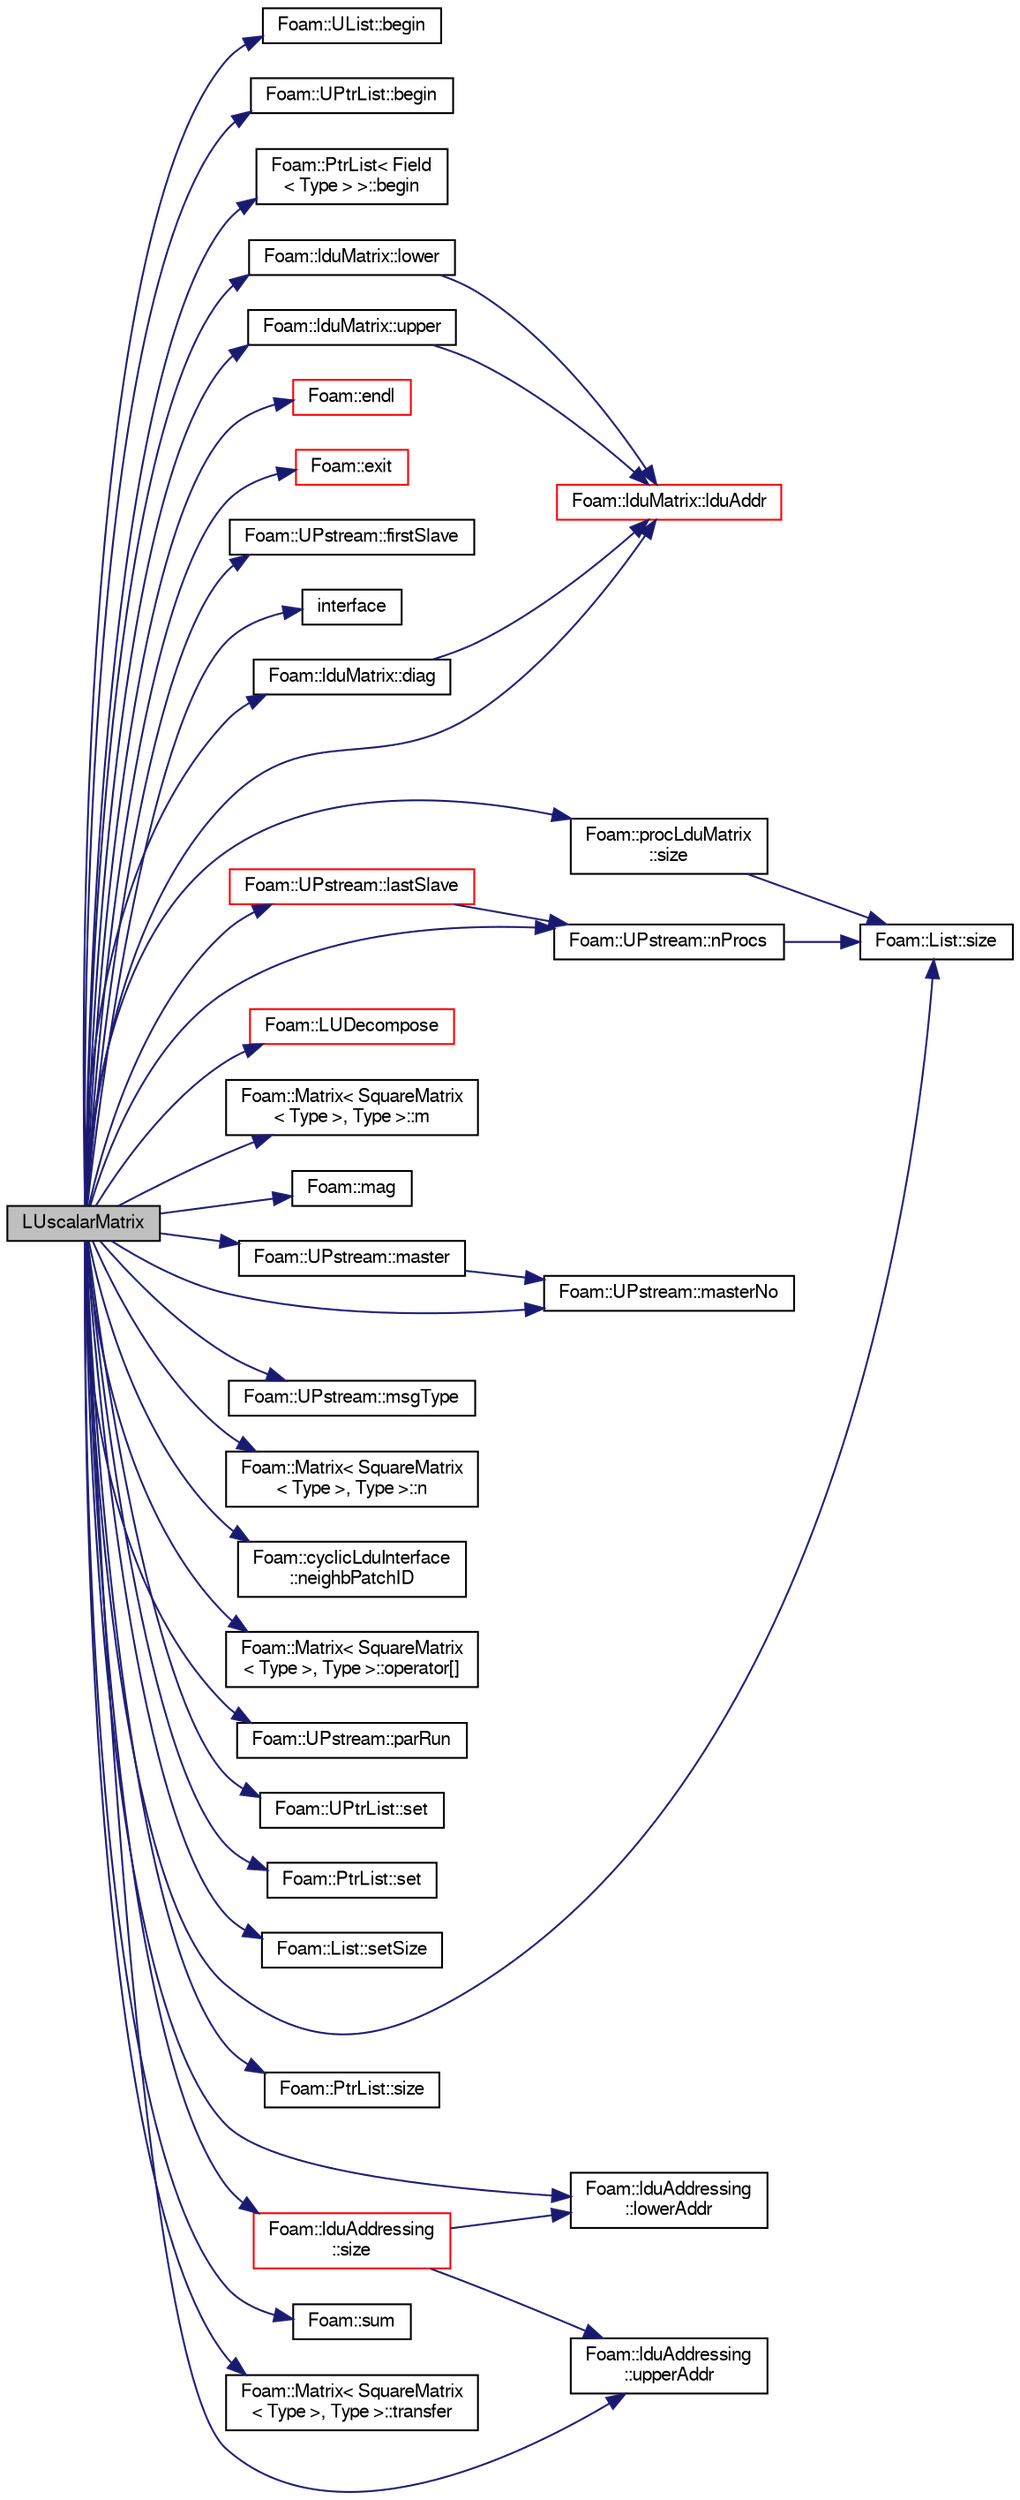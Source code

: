 digraph "LUscalarMatrix"
{
  bgcolor="transparent";
  edge [fontname="FreeSans",fontsize="10",labelfontname="FreeSans",labelfontsize="10"];
  node [fontname="FreeSans",fontsize="10",shape=record];
  rankdir="LR";
  Node4 [label="LUscalarMatrix",height=0.2,width=0.4,color="black", fillcolor="grey75", style="filled", fontcolor="black"];
  Node4 -> Node5 [color="midnightblue",fontsize="10",style="solid",fontname="FreeSans"];
  Node5 [label="Foam::UList::begin",height=0.2,width=0.4,color="black",URL="$a25698.html#a8a0643ef7f391465066f7f07d45ce934",tooltip="Return an iterator to begin traversing the UList. "];
  Node4 -> Node6 [color="midnightblue",fontsize="10",style="solid",fontname="FreeSans"];
  Node6 [label="Foam::UPtrList::begin",height=0.2,width=0.4,color="black",URL="$a25990.html#a169ad4153b300672ec298a08076e707b",tooltip="Return an iterator to begin traversing the UPtrList. "];
  Node4 -> Node7 [color="midnightblue",fontsize="10",style="solid",fontname="FreeSans"];
  Node7 [label="Foam::PtrList\< Field\l\< Type \> \>::begin",height=0.2,width=0.4,color="black",URL="$a25914.html#a96855853d384370c7e789b6b8e041af7",tooltip="Return an iterator to begin traversing the PtrList. "];
  Node4 -> Node8 [color="midnightblue",fontsize="10",style="solid",fontname="FreeSans"];
  Node8 [label="Foam::lduMatrix::diag",height=0.2,width=0.4,color="black",URL="$a26882.html#a9140aaa9630c2cba2fe28369a649f2f0"];
  Node8 -> Node9 [color="midnightblue",fontsize="10",style="solid",fontname="FreeSans"];
  Node9 [label="Foam::lduMatrix::lduAddr",height=0.2,width=0.4,color="red",URL="$a26882.html#a9b4176b96c4c508a072b5c69fb71b861",tooltip="Return the LDU addressing. "];
  Node4 -> Node11 [color="midnightblue",fontsize="10",style="solid",fontname="FreeSans"];
  Node11 [label="Foam::endl",height=0.2,width=0.4,color="red",URL="$a21124.html#a2db8fe02a0d3909e9351bb4275b23ce4",tooltip="Add newline and flush stream. "];
  Node4 -> Node13 [color="midnightblue",fontsize="10",style="solid",fontname="FreeSans"];
  Node13 [label="Foam::exit",height=0.2,width=0.4,color="red",URL="$a21124.html#a06ca7250d8e89caf05243ec094843642"];
  Node4 -> Node58 [color="midnightblue",fontsize="10",style="solid",fontname="FreeSans"];
  Node58 [label="Foam::UPstream::firstSlave",height=0.2,width=0.4,color="black",URL="$a26270.html#acf61876860b10a79aff95e52dd0c533f",tooltip="Process index of first slave. "];
  Node4 -> Node59 [color="midnightblue",fontsize="10",style="solid",fontname="FreeSans"];
  Node59 [label="interface",height=0.2,width=0.4,color="black",URL="$a39119.html#a8c09a0b889457752a4a7c285d39f7787"];
  Node4 -> Node60 [color="midnightblue",fontsize="10",style="solid",fontname="FreeSans"];
  Node60 [label="Foam::UPstream::lastSlave",height=0.2,width=0.4,color="red",URL="$a26270.html#a6ba6de79b96f3b7f2d987b2b657f47e1",tooltip="Process index of last slave. "];
  Node60 -> Node61 [color="midnightblue",fontsize="10",style="solid",fontname="FreeSans"];
  Node61 [label="Foam::UPstream::nProcs",height=0.2,width=0.4,color="black",URL="$a26270.html#aada0e04d8127eda8ee95be0772754a4f",tooltip="Number of processes in parallel run. "];
  Node61 -> Node62 [color="midnightblue",fontsize="10",style="solid",fontname="FreeSans"];
  Node62 [label="Foam::List::size",height=0.2,width=0.4,color="black",URL="$a25694.html#a8a5f6fa29bd4b500caf186f60245b384",tooltip="Override size to be inconsistent with allocated storage. "];
  Node4 -> Node9 [color="midnightblue",fontsize="10",style="solid",fontname="FreeSans"];
  Node4 -> Node65 [color="midnightblue",fontsize="10",style="solid",fontname="FreeSans"];
  Node65 [label="Foam::lduMatrix::lower",height=0.2,width=0.4,color="black",URL="$a26882.html#a734a4ef740d3c42f77537ecea178a161"];
  Node65 -> Node9 [color="midnightblue",fontsize="10",style="solid",fontname="FreeSans"];
  Node4 -> Node66 [color="midnightblue",fontsize="10",style="solid",fontname="FreeSans"];
  Node66 [label="Foam::lduAddressing\l::lowerAddr",height=0.2,width=0.4,color="black",URL="$a26850.html#acd71c2321f86cb61103e8d46142d19b3",tooltip="Return lower addressing. "];
  Node4 -> Node67 [color="midnightblue",fontsize="10",style="solid",fontname="FreeSans"];
  Node67 [label="Foam::LUDecompose",height=0.2,width=0.4,color="red",URL="$a21124.html#a4c90a8a26de44c9bed71aef2138ce997",tooltip="LU decompose the matrix with pivoting. "];
  Node4 -> Node69 [color="midnightblue",fontsize="10",style="solid",fontname="FreeSans"];
  Node69 [label="Foam::Matrix\< SquareMatrix\l\< Type \>, Type \>::m",height=0.2,width=0.4,color="black",URL="$a26774.html#a910305ebc963132f09b276357a5a6da0",tooltip="Return the number of columns. "];
  Node4 -> Node70 [color="midnightblue",fontsize="10",style="solid",fontname="FreeSans"];
  Node70 [label="Foam::mag",height=0.2,width=0.4,color="black",URL="$a21124.html#a929da2a3fdcf3dacbbe0487d3a330dae"];
  Node4 -> Node71 [color="midnightblue",fontsize="10",style="solid",fontname="FreeSans"];
  Node71 [label="Foam::UPstream::master",height=0.2,width=0.4,color="black",URL="$a26270.html#a36af549940a0aae3733774649594489f",tooltip="Am I the master process. "];
  Node71 -> Node72 [color="midnightblue",fontsize="10",style="solid",fontname="FreeSans"];
  Node72 [label="Foam::UPstream::masterNo",height=0.2,width=0.4,color="black",URL="$a26270.html#a30260fa445b5e3e14a9042269664adde",tooltip="Process index of the master. "];
  Node4 -> Node72 [color="midnightblue",fontsize="10",style="solid",fontname="FreeSans"];
  Node4 -> Node73 [color="midnightblue",fontsize="10",style="solid",fontname="FreeSans"];
  Node73 [label="Foam::UPstream::msgType",height=0.2,width=0.4,color="black",URL="$a26270.html#ae5b8fe6652f6320aa6c7f5c44b6f01b7",tooltip="Message tag of standard messages. "];
  Node4 -> Node74 [color="midnightblue",fontsize="10",style="solid",fontname="FreeSans"];
  Node74 [label="Foam::Matrix\< SquareMatrix\l\< Type \>, Type \>::n",height=0.2,width=0.4,color="black",URL="$a26774.html#a8a840ce72ef06572aff1f3e950889757",tooltip="Return the number of rows. "];
  Node4 -> Node75 [color="midnightblue",fontsize="10",style="solid",fontname="FreeSans"];
  Node75 [label="Foam::cyclicLduInterface\l::neighbPatchID",height=0.2,width=0.4,color="black",URL="$a26854.html#a94e79331aa96c486df1af1e9aa23ef2d",tooltip="Return neighbour. "];
  Node4 -> Node61 [color="midnightblue",fontsize="10",style="solid",fontname="FreeSans"];
  Node4 -> Node76 [color="midnightblue",fontsize="10",style="solid",fontname="FreeSans"];
  Node76 [label="Foam::Matrix\< SquareMatrix\l\< Type \>, Type \>::operator[]",height=0.2,width=0.4,color="black",URL="$a26774.html#ad45f0c48fdd6db7dd8a366abed87cc32",tooltip="Return subscript-checked row of Matrix. "];
  Node4 -> Node37 [color="midnightblue",fontsize="10",style="solid",fontname="FreeSans"];
  Node37 [label="Foam::UPstream::parRun",height=0.2,width=0.4,color="black",URL="$a26270.html#adbb27f04b5705440fb8b09f278059011",tooltip="Is this a parallel run? "];
  Node4 -> Node77 [color="midnightblue",fontsize="10",style="solid",fontname="FreeSans"];
  Node77 [label="Foam::UPtrList::set",height=0.2,width=0.4,color="black",URL="$a25990.html#a2d4fe99e7a41d6359b3c1946995622a0",tooltip="Is element set. "];
  Node4 -> Node78 [color="midnightblue",fontsize="10",style="solid",fontname="FreeSans"];
  Node78 [label="Foam::PtrList::set",height=0.2,width=0.4,color="black",URL="$a25914.html#a2d4fe99e7a41d6359b3c1946995622a0",tooltip="Is element set. "];
  Node4 -> Node79 [color="midnightblue",fontsize="10",style="solid",fontname="FreeSans"];
  Node79 [label="Foam::List::setSize",height=0.2,width=0.4,color="black",URL="$a25694.html#aedb985ffeaf1bdbfeccc2a8730405703",tooltip="Reset size of List. "];
  Node4 -> Node62 [color="midnightblue",fontsize="10",style="solid",fontname="FreeSans"];
  Node4 -> Node80 [color="midnightblue",fontsize="10",style="solid",fontname="FreeSans"];
  Node80 [label="Foam::procLduMatrix\l::size",height=0.2,width=0.4,color="black",URL="$a27062.html#a9facbf0a118d395c89884e45a5ca4e4b"];
  Node80 -> Node62 [color="midnightblue",fontsize="10",style="solid",fontname="FreeSans"];
  Node4 -> Node81 [color="midnightblue",fontsize="10",style="solid",fontname="FreeSans"];
  Node81 [label="Foam::PtrList::size",height=0.2,width=0.4,color="black",URL="$a25914.html#a47b3bf30da1eb3ab8076b5fbe00e0494",tooltip="Return the number of elements in the PtrList. "];
  Node4 -> Node82 [color="midnightblue",fontsize="10",style="solid",fontname="FreeSans"];
  Node82 [label="Foam::lduAddressing\l::size",height=0.2,width=0.4,color="red",URL="$a26850.html#a9facbf0a118d395c89884e45a5ca4e4b",tooltip="Return number of equations. "];
  Node82 -> Node66 [color="midnightblue",fontsize="10",style="solid",fontname="FreeSans"];
  Node82 -> Node111 [color="midnightblue",fontsize="10",style="solid",fontname="FreeSans"];
  Node111 [label="Foam::lduAddressing\l::upperAddr",height=0.2,width=0.4,color="black",URL="$a26850.html#ac0baafb7743d958e9e27804c8c53f1b8",tooltip="Return upper addressing. "];
  Node4 -> Node118 [color="midnightblue",fontsize="10",style="solid",fontname="FreeSans"];
  Node118 [label="Foam::sum",height=0.2,width=0.4,color="black",URL="$a21124.html#a3d8733143aad0e03b300186ab4bef137"];
  Node4 -> Node119 [color="midnightblue",fontsize="10",style="solid",fontname="FreeSans"];
  Node119 [label="Foam::Matrix\< SquareMatrix\l\< Type \>, Type \>::transfer",height=0.2,width=0.4,color="black",URL="$a26774.html#a6b40e63cfe5ad48581a98f1b32a56f99",tooltip="Transfer the contents of the argument Matrix into this Matrix. "];
  Node4 -> Node120 [color="midnightblue",fontsize="10",style="solid",fontname="FreeSans"];
  Node120 [label="Foam::lduMatrix::upper",height=0.2,width=0.4,color="black",URL="$a26882.html#a11672a767f497e24dce3ff31da13d9d0"];
  Node120 -> Node9 [color="midnightblue",fontsize="10",style="solid",fontname="FreeSans"];
  Node4 -> Node111 [color="midnightblue",fontsize="10",style="solid",fontname="FreeSans"];
}
